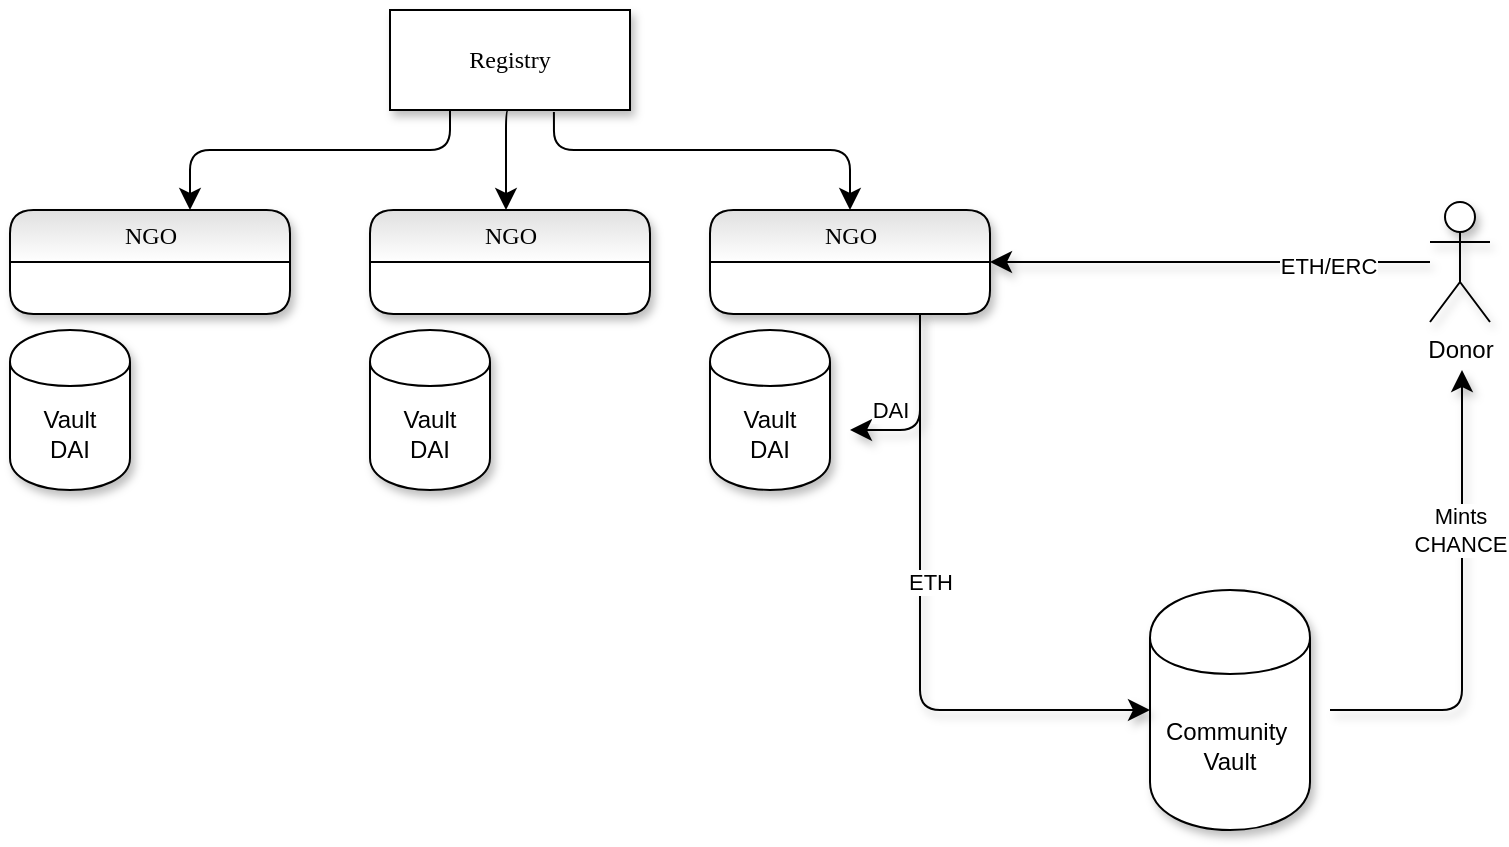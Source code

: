 <mxfile version="13.1.3" type="device"><diagram name="Page-1" id="52a04d89-c75d-2922-d76d-85b35f80e030"><mxGraphModel dx="1404" dy="1139" grid="1" gridSize="10" guides="1" tooltips="1" connect="1" arrows="1" fold="1" page="1" pageScale="1" pageWidth="1100" pageHeight="850" background="#ffffff" math="0" shadow="0"><root><mxCell id="0"/><mxCell id="1" parent="0"/><mxCell id="1fdf3b25b50cf41e-47" style="edgeStyle=orthogonalEdgeStyle;html=1;labelBackgroundColor=none;startFill=0;startSize=8;endFill=1;endSize=8;fontFamily=Verdana;fontSize=12;exitX=0.25;exitY=1;exitDx=0;exitDy=0;" parent="1" source="1fdf3b25b50cf41e-26" target="1fdf3b25b50cf41e-21" edge="1"><mxGeometry relative="1" as="geometry"><Array as="points"><mxPoint x="350" y="250"/><mxPoint x="220" y="250"/></Array></mxGeometry></mxCell><mxCell id="1fdf3b25b50cf41e-26" value="Registry" style="whiteSpace=wrap;html=1;rounded=0;shadow=1;comic=0;labelBackgroundColor=none;strokeWidth=1;fontFamily=Verdana;fontSize=12;align=center;" parent="1" vertex="1"><mxGeometry x="320" y="180" width="120" height="50" as="geometry"/></mxCell><mxCell id="LlkALsBhsoG71i2deSIA-2" style="edgeStyle=orthogonalEdgeStyle;html=1;labelBackgroundColor=none;startFill=0;startSize=8;endFill=1;endSize=8;fontFamily=Verdana;fontSize=12;exitX=0.5;exitY=1;exitDx=0;exitDy=0;" edge="1" parent="1" source="1fdf3b25b50cf41e-26" target="LlkALsBhsoG71i2deSIA-1"><mxGeometry relative="1" as="geometry"><Array as="points"><mxPoint x="378" y="230"/></Array><mxPoint x="378" y="241" as="sourcePoint"/><mxPoint x="230" y="290" as="targetPoint"/></mxGeometry></mxCell><mxCell id="LlkALsBhsoG71i2deSIA-5" style="edgeStyle=orthogonalEdgeStyle;html=1;labelBackgroundColor=none;startFill=0;startSize=8;endFill=1;endSize=8;fontFamily=Verdana;fontSize=12;exitX=0.683;exitY=1.02;exitDx=0;exitDy=0;exitPerimeter=0;" edge="1" parent="1" source="1fdf3b25b50cf41e-26" target="LlkALsBhsoG71i2deSIA-4"><mxGeometry relative="1" as="geometry"><Array as="points"><mxPoint x="402" y="250"/><mxPoint x="550" y="250"/></Array><mxPoint x="410" y="241" as="sourcePoint"/><mxPoint x="230" y="290" as="targetPoint"/></mxGeometry></mxCell><mxCell id="LlkALsBhsoG71i2deSIA-7" value="Vault&lt;br&gt;DAI" style="shape=cylinder;whiteSpace=wrap;html=1;boundedLbl=1;backgroundOutline=1;rounded=1;shadow=1;gradientColor=#ffffff;" vertex="1" parent="1"><mxGeometry x="130" y="340" width="60" height="80" as="geometry"/></mxCell><mxCell id="LlkALsBhsoG71i2deSIA-8" value="Vault&lt;br&gt;DAI" style="shape=cylinder;whiteSpace=wrap;html=1;boundedLbl=1;backgroundOutline=1;rounded=1;shadow=1;gradientColor=#ffffff;" vertex="1" parent="1"><mxGeometry x="310" y="340" width="60" height="80" as="geometry"/></mxCell><mxCell id="LlkALsBhsoG71i2deSIA-9" value="Vault&lt;br&gt;DAI" style="shape=cylinder;whiteSpace=wrap;html=1;boundedLbl=1;backgroundOutline=1;rounded=1;shadow=1;gradientColor=#ffffff;" vertex="1" parent="1"><mxGeometry x="480" y="340" width="60" height="80" as="geometry"/></mxCell><mxCell id="LlkALsBhsoG71i2deSIA-11" value="Community&amp;nbsp;&lt;br&gt;Vault" style="shape=cylinder;whiteSpace=wrap;html=1;boundedLbl=1;backgroundOutline=1;rounded=1;shadow=1;gradientColor=#ffffff;" vertex="1" parent="1"><mxGeometry x="700" y="470" width="80" height="120" as="geometry"/></mxCell><mxCell id="LlkALsBhsoG71i2deSIA-14" value="Donor" style="shape=umlActor;html=1;verticalLabelPosition=bottom;verticalAlign=top;align=center;rounded=1;shadow=1;gradientColor=#ffffff;" vertex="1" parent="1"><mxGeometry x="840" y="276" width="30" height="60" as="geometry"/></mxCell><mxCell id="LlkALsBhsoG71i2deSIA-17" value="" style="endArrow=classic;html=1;entryX=1;entryY=0.5;entryDx=0;entryDy=0;rounded=1;strokeWidth=1;endSize=8;jumpStyle=none;shadow=1;" edge="1" parent="1" source="LlkALsBhsoG71i2deSIA-14" target="LlkALsBhsoG71i2deSIA-4"><mxGeometry width="50" height="50" relative="1" as="geometry"><mxPoint x="700" y="600" as="sourcePoint"/><mxPoint x="750" y="550" as="targetPoint"/></mxGeometry></mxCell><mxCell id="LlkALsBhsoG71i2deSIA-18" value="ETH/ERC" style="edgeLabel;html=1;align=center;verticalAlign=middle;resizable=0;points=[];" vertex="1" connectable="0" parent="LlkALsBhsoG71i2deSIA-17"><mxGeometry x="-0.536" y="2" relative="1" as="geometry"><mxPoint as="offset"/></mxGeometry></mxCell><mxCell id="LlkALsBhsoG71i2deSIA-19" value="" style="endArrow=classic;html=1;rounded=1;strokeWidth=1;endSize=8;jumpStyle=none;shadow=1;exitX=0.75;exitY=1;exitDx=0;exitDy=0;" edge="1" parent="1" source="LlkALsBhsoG71i2deSIA-4"><mxGeometry width="50" height="50" relative="1" as="geometry"><mxPoint x="770" y="450" as="sourcePoint"/><mxPoint x="550" y="390" as="targetPoint"/><Array as="points"><mxPoint x="585" y="390"/></Array></mxGeometry></mxCell><mxCell id="LlkALsBhsoG71i2deSIA-20" value="DAI" style="edgeLabel;html=1;align=center;verticalAlign=middle;resizable=0;points=[];" vertex="1" connectable="0" parent="LlkALsBhsoG71i2deSIA-19"><mxGeometry x="-0.536" y="2" relative="1" as="geometry"><mxPoint x="-17" y="26" as="offset"/></mxGeometry></mxCell><mxCell id="LlkALsBhsoG71i2deSIA-21" value="" style="endArrow=classic;html=1;rounded=1;strokeWidth=1;endSize=8;jumpStyle=none;shadow=1;entryX=0;entryY=0.5;entryDx=0;entryDy=0;exitX=0.75;exitY=1;exitDx=0;exitDy=0;" edge="1" parent="1" source="LlkALsBhsoG71i2deSIA-4" target="LlkALsBhsoG71i2deSIA-11"><mxGeometry width="50" height="50" relative="1" as="geometry"><mxPoint x="590" y="380" as="sourcePoint"/><mxPoint x="560" y="400" as="targetPoint"/><Array as="points"><mxPoint x="585" y="530"/></Array></mxGeometry></mxCell><mxCell id="LlkALsBhsoG71i2deSIA-22" value="ETH" style="edgeLabel;html=1;align=center;verticalAlign=middle;resizable=0;points=[];" vertex="1" connectable="0" parent="LlkALsBhsoG71i2deSIA-21"><mxGeometry x="-0.536" y="2" relative="1" as="geometry"><mxPoint x="3" y="61" as="offset"/></mxGeometry></mxCell><mxCell id="LlkALsBhsoG71i2deSIA-24" value="" style="endArrow=classic;html=1;rounded=1;strokeWidth=1;endSize=8;jumpStyle=none;shadow=1;" edge="1" parent="1"><mxGeometry width="50" height="50" relative="1" as="geometry"><mxPoint x="790" y="530" as="sourcePoint"/><mxPoint x="856" y="360" as="targetPoint"/><Array as="points"><mxPoint x="856" y="530"/></Array></mxGeometry></mxCell><mxCell id="LlkALsBhsoG71i2deSIA-25" value="Mints&lt;br&gt;CHANCE" style="edgeLabel;html=1;align=center;verticalAlign=middle;resizable=0;points=[];" vertex="1" connectable="0" parent="LlkALsBhsoG71i2deSIA-24"><mxGeometry x="-0.536" y="2" relative="1" as="geometry"><mxPoint x="10" y="-88" as="offset"/></mxGeometry></mxCell><mxCell id="1fdf3b25b50cf41e-21" value="NGO" style="swimlane;html=1;fontStyle=0;childLayout=stackLayout;horizontal=1;startSize=26;fillColor=#e0e0e0;horizontalStack=0;resizeParent=1;resizeLast=0;collapsible=1;marginBottom=0;swimlaneFillColor=#ffffff;align=center;rounded=1;shadow=1;comic=0;labelBackgroundColor=none;strokeWidth=1;fontFamily=Verdana;fontSize=12;gradientColor=#ffffff;" parent="1" vertex="1"><mxGeometry x="130" y="280" width="140" height="52" as="geometry"/></mxCell><object label="NGO" Split_formula="90/10" id="LlkALsBhsoG71i2deSIA-1"><mxCell style="swimlane;html=1;fontStyle=0;childLayout=stackLayout;horizontal=1;startSize=26;fillColor=#e0e0e0;horizontalStack=0;resizeParent=1;resizeLast=0;collapsible=1;marginBottom=0;swimlaneFillColor=#ffffff;align=center;rounded=1;shadow=1;comic=0;labelBackgroundColor=none;strokeWidth=1;fontFamily=Verdana;fontSize=12;gradientColor=#ffffff;" vertex="1" parent="1"><mxGeometry x="310" y="280" width="140" height="52" as="geometry"><mxRectangle x="400" y="170" width="60" height="26" as="alternateBounds"/></mxGeometry></mxCell></object><mxCell id="LlkALsBhsoG71i2deSIA-4" value="NGO" style="swimlane;html=1;fontStyle=0;childLayout=stackLayout;horizontal=1;startSize=26;fillColor=#e0e0e0;horizontalStack=0;resizeParent=1;resizeLast=0;collapsible=1;marginBottom=0;swimlaneFillColor=#ffffff;align=center;rounded=1;shadow=1;comic=0;labelBackgroundColor=none;strokeWidth=1;fontFamily=Verdana;fontSize=12;gradientColor=#ffffff;" vertex="1" parent="1"><mxGeometry x="480" y="280" width="140" height="52" as="geometry"/></mxCell></root></mxGraphModel></diagram></mxfile>